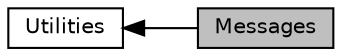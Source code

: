 digraph "Messages"
{
  bgcolor="transparent";
  edge [fontname="Helvetica",fontsize="10",labelfontname="Helvetica",labelfontsize="10"];
  node [fontname="Helvetica",fontsize="10",shape=box];
  rankdir=LR;
  Node0 [label="Messages",height=0.2,width=0.4,color="black", fillcolor="grey75", style="filled", fontcolor="black",tooltip="Functions to print various kind of messages."];
  Node1 [label="Utilities",height=0.2,width=0.4,color="black",URL="$group__utils.html",tooltip=" "];
  Node1->Node0 [shape=plaintext, dir="back", style="solid"];
}
